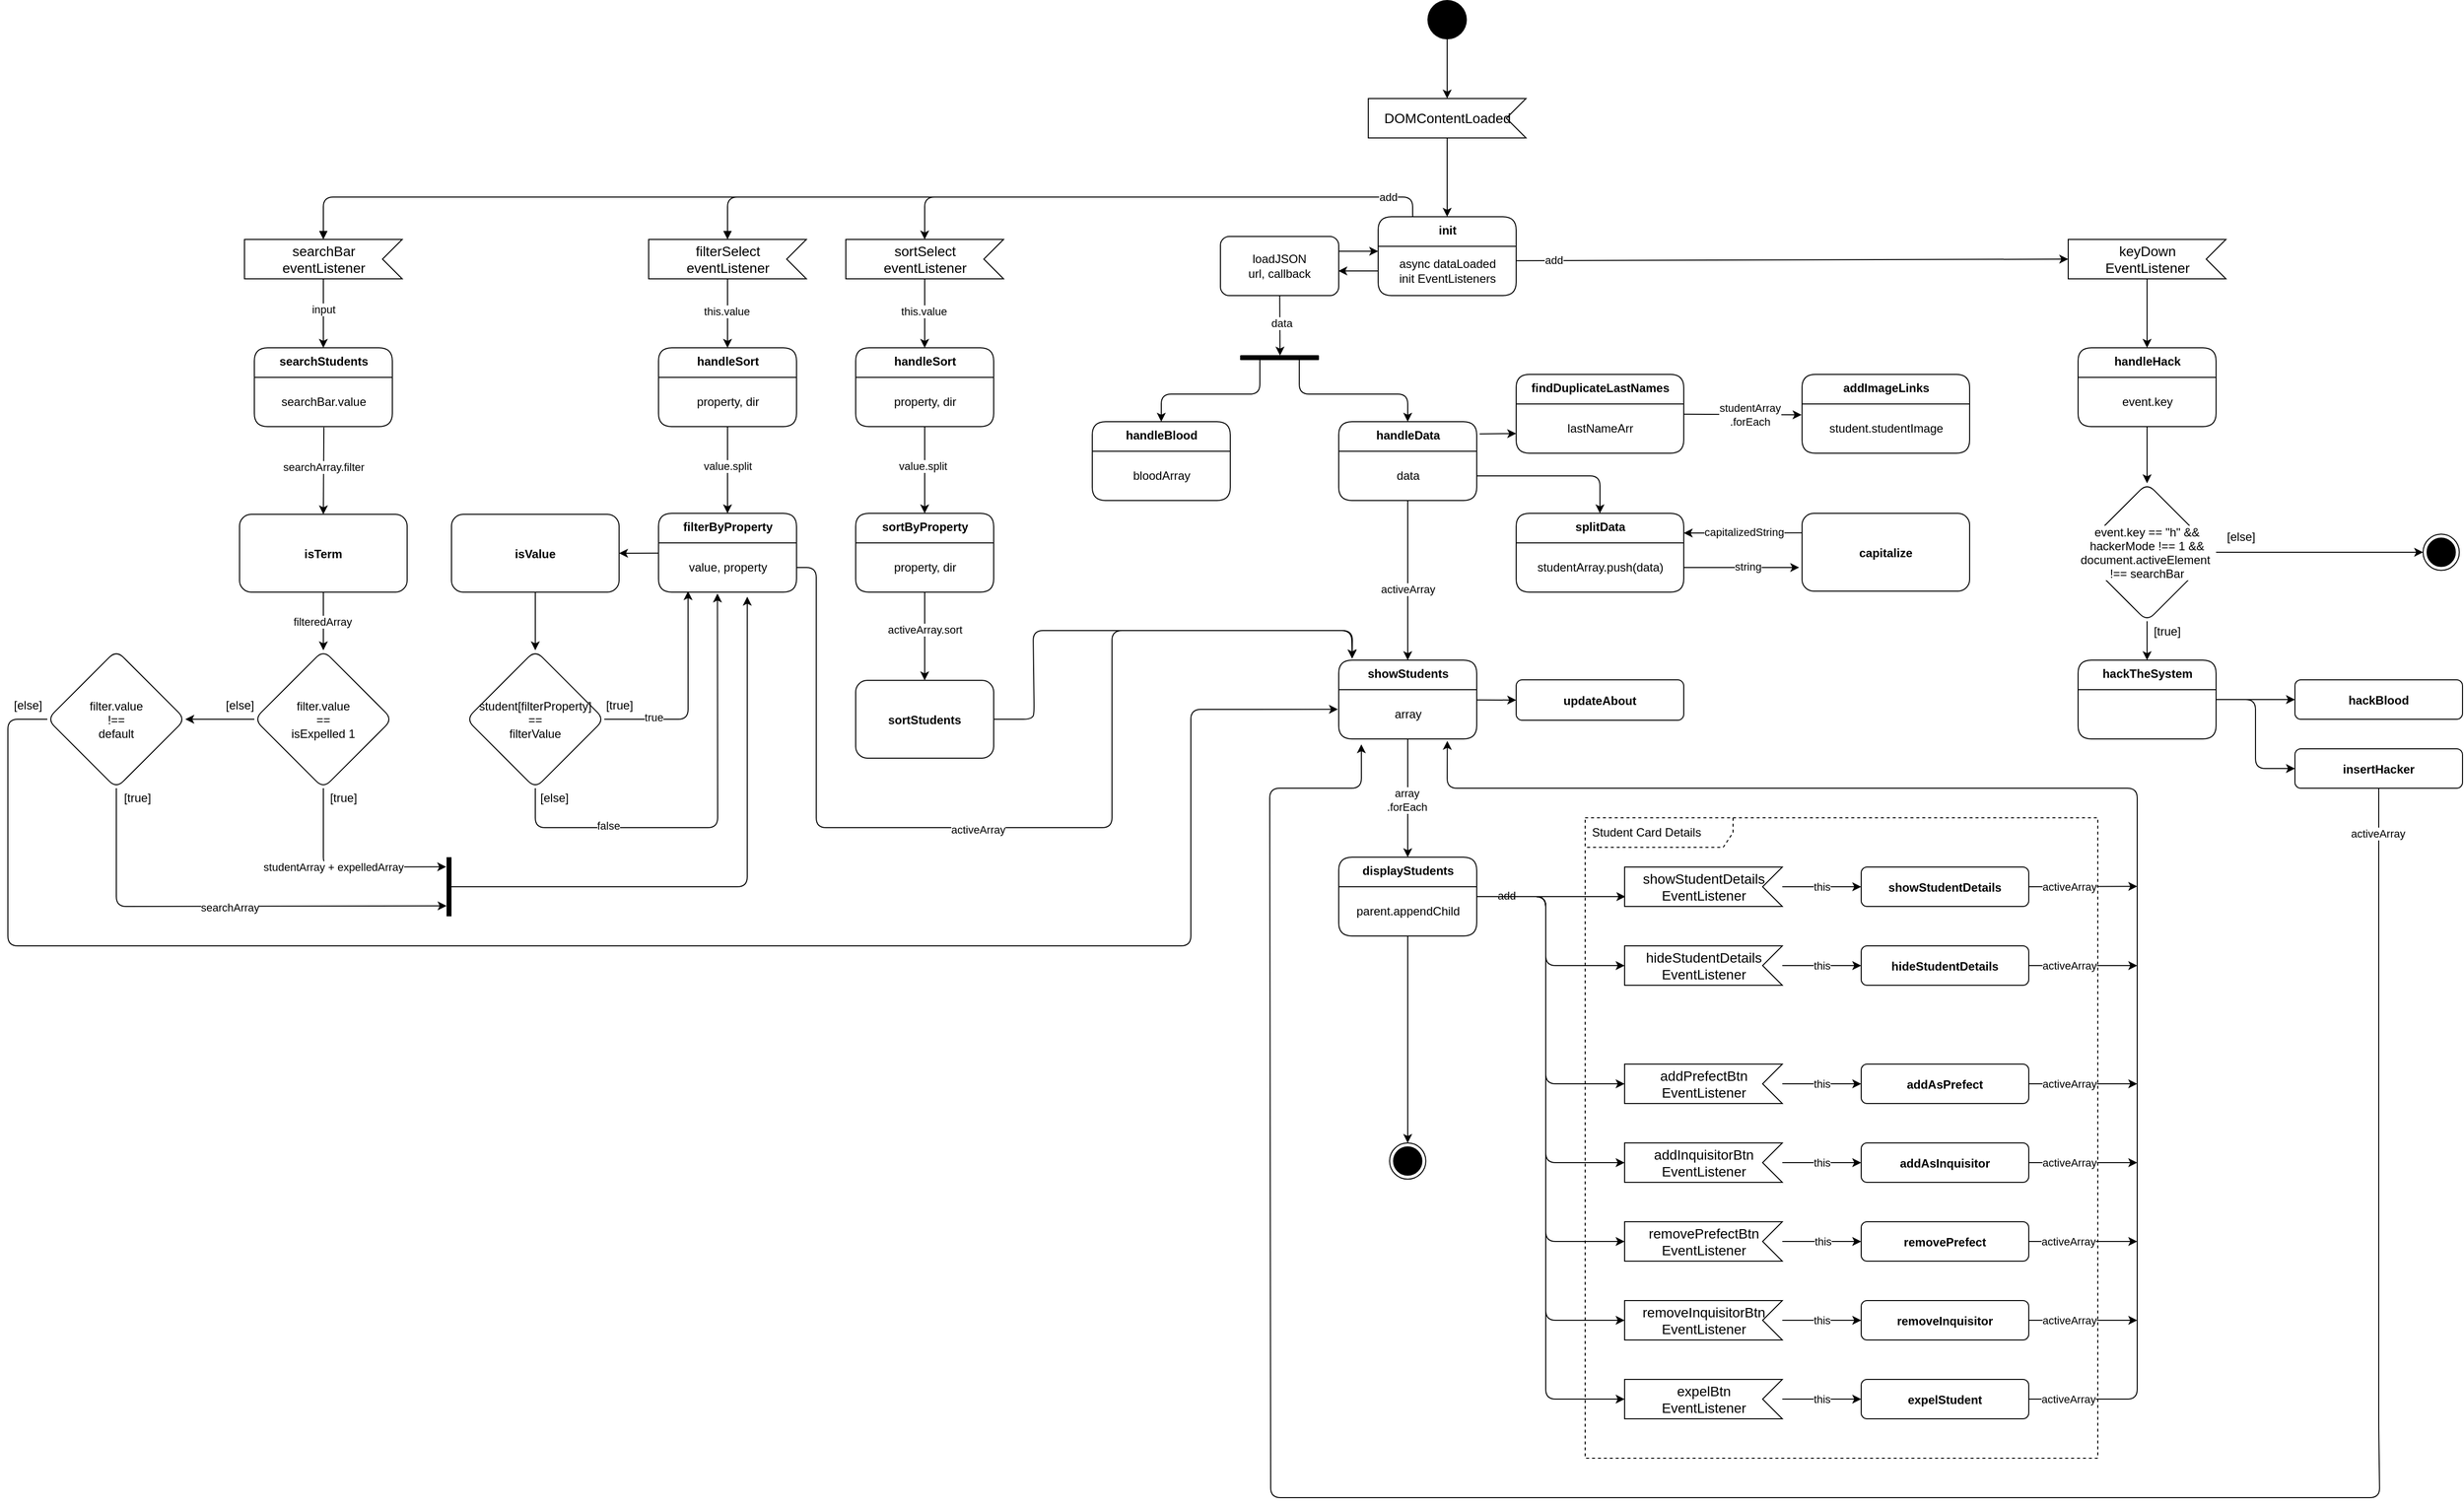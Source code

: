 <mxfile>
    <diagram id="VL7QbkXTZhw0oNpWQRU6" name="Page-1">
        <mxGraphModel dx="3652" dy="1214" grid="1" gridSize="10" guides="1" tooltips="1" connect="1" arrows="1" fold="1" page="1" pageScale="1" pageWidth="827" pageHeight="1169" math="0" shadow="0">
            <root>
                <mxCell id="0"/>
                <mxCell id="1" parent="0"/>
                <mxCell id="176" value="Student Card Details" style="shape=umlFrame;whiteSpace=wrap;html=1;width=150;height=30;boundedLbl=1;verticalAlign=middle;align=left;spacingLeft=5;dashed=1;" vertex="1" parent="1">
                    <mxGeometry x="480" y="870" width="520" height="650" as="geometry"/>
                </mxCell>
                <mxCell id="11" style="edgeStyle=none;html=1;entryX=0;entryY=0;entryDx=80;entryDy=0;entryPerimeter=0;" parent="1" source="3" target="10" edge="1">
                    <mxGeometry relative="1" as="geometry"/>
                </mxCell>
                <mxCell id="3" value="" style="ellipse;fillColor=#000000;strokeColor=none;" parent="1" vertex="1">
                    <mxGeometry x="320" y="40" width="40" height="40" as="geometry"/>
                </mxCell>
                <mxCell id="193" style="edgeStyle=none;html=1;entryX=0;entryY=0;entryDx=80;entryDy=0;entryPerimeter=0;exitX=0.25;exitY=0;exitDx=0;exitDy=0;" edge="1" parent="1" source="4" target="85">
                    <mxGeometry relative="1" as="geometry">
                        <Array as="points">
                            <mxPoint x="305" y="240"/>
                            <mxPoint x="-190" y="240"/>
                        </Array>
                    </mxGeometry>
                </mxCell>
                <mxCell id="194" value="add" style="edgeLabel;html=1;align=center;verticalAlign=middle;resizable=0;points=[];" vertex="1" connectable="0" parent="193">
                    <mxGeometry x="-0.774" relative="1" as="geometry">
                        <mxPoint x="18" as="offset"/>
                    </mxGeometry>
                </mxCell>
                <mxCell id="226" style="edgeStyle=none;html=1;entryX=1;entryY=0.5;entryDx=0;entryDy=0;entryPerimeter=0;exitX=0.997;exitY=0.292;exitDx=0;exitDy=0;exitPerimeter=0;" edge="1" parent="1" source="5" target="198">
                    <mxGeometry relative="1" as="geometry"/>
                </mxCell>
                <mxCell id="227" value="add" style="edgeLabel;html=1;align=center;verticalAlign=middle;resizable=0;points=[];" vertex="1" connectable="0" parent="226">
                    <mxGeometry x="-0.862" y="-1" relative="1" as="geometry">
                        <mxPoint y="-2" as="offset"/>
                    </mxGeometry>
                </mxCell>
                <mxCell id="4" value="init" style="swimlane;fontStyle=1;align=center;verticalAlign=top;childLayout=stackLayout;horizontal=1;startSize=30;horizontalStack=0;resizeParent=1;resizeParentMax=0;resizeLast=0;collapsible=0;marginBottom=0;html=1;rounded=1;" parent="1" vertex="1">
                    <mxGeometry x="270" y="260" width="140" height="80" as="geometry"/>
                </mxCell>
                <mxCell id="5" value="async dataLoaded&lt;br&gt;init EventListeners" style="html=1;strokeColor=none;fillColor=none;align=center;verticalAlign=middle;spacingLeft=4;spacingRight=4;rotatable=0;points=[[0,0.5],[1,0.5]];resizeWidth=1;" parent="4" vertex="1">
                    <mxGeometry y="30" width="140" height="50" as="geometry"/>
                </mxCell>
                <mxCell id="12" style="edgeStyle=none;html=1;exitX=0;exitY=0;exitDx=80;exitDy=40;exitPerimeter=0;entryX=0.5;entryY=0;entryDx=0;entryDy=0;" parent="1" source="10" target="4" edge="1">
                    <mxGeometry relative="1" as="geometry"/>
                </mxCell>
                <mxCell id="10" value="DOMContentLoaded" style="html=1;shape=mxgraph.infographic.ribbonSimple;notch1=20;notch2=0;align=center;verticalAlign=middle;fontSize=14;fontStyle=0;flipH=1;" parent="1" vertex="1">
                    <mxGeometry x="260" y="140" width="160" height="40" as="geometry"/>
                </mxCell>
                <mxCell id="20" style="edgeStyle=none;html=1;exitX=1;exitY=0.25;exitDx=0;exitDy=0;entryX=0;entryY=0.1;entryDx=0;entryDy=0;entryPerimeter=0;" parent="1" source="18" target="5" edge="1">
                    <mxGeometry relative="1" as="geometry">
                        <mxPoint x="270" y="295" as="targetPoint"/>
                    </mxGeometry>
                </mxCell>
                <mxCell id="22" style="edgeStyle=none;html=1;entryX=0.067;entryY=0.494;entryDx=0;entryDy=0;entryPerimeter=0;" parent="1" source="18" target="21" edge="1">
                    <mxGeometry relative="1" as="geometry"/>
                </mxCell>
                <mxCell id="23" value="data" style="edgeLabel;html=1;align=center;verticalAlign=middle;resizable=0;points=[];" parent="22" vertex="1" connectable="0">
                    <mxGeometry x="-0.101" y="1" relative="1" as="geometry">
                        <mxPoint as="offset"/>
                    </mxGeometry>
                </mxCell>
                <mxCell id="18" value="loadJSON&lt;br&gt;url, callback" style="rounded=1;whiteSpace=wrap;html=1;" parent="1" vertex="1">
                    <mxGeometry x="110" y="280" width="120" height="60" as="geometry"/>
                </mxCell>
                <mxCell id="19" style="edgeStyle=none;html=1;entryX=0.997;entryY=0.583;entryDx=0;entryDy=0;entryPerimeter=0;" parent="1" source="5" target="18" edge="1">
                    <mxGeometry relative="1" as="geometry"/>
                </mxCell>
                <mxCell id="26" style="edgeStyle=none;html=1;entryX=0.5;entryY=0;entryDx=0;entryDy=0;" parent="1" source="21" target="24" edge="1">
                    <mxGeometry relative="1" as="geometry">
                        <Array as="points">
                            <mxPoint x="150" y="440"/>
                            <mxPoint x="50" y="440"/>
                        </Array>
                    </mxGeometry>
                </mxCell>
                <mxCell id="29" style="edgeStyle=none;html=1;entryX=0.5;entryY=0;entryDx=0;entryDy=0;" parent="1" source="21" target="27" edge="1">
                    <mxGeometry relative="1" as="geometry">
                        <mxPoint x="340" y="460.0" as="targetPoint"/>
                        <Array as="points">
                            <mxPoint x="190" y="440"/>
                            <mxPoint x="300" y="440"/>
                        </Array>
                    </mxGeometry>
                </mxCell>
                <mxCell id="21" value="" style="html=1;points=[];perimeter=orthogonalPerimeter;fillColor=#000000;strokeColor=none;rounded=1;rotation=90;" parent="1" vertex="1">
                    <mxGeometry x="167.5" y="363" width="5" height="80" as="geometry"/>
                </mxCell>
                <mxCell id="24" value="handleBlood" style="swimlane;fontStyle=1;align=center;verticalAlign=top;childLayout=stackLayout;horizontal=1;startSize=30;horizontalStack=0;resizeParent=1;resizeParentMax=0;resizeLast=0;collapsible=0;marginBottom=0;html=1;rounded=1;" parent="1" vertex="1">
                    <mxGeometry x="-20" y="468" width="140" height="80" as="geometry"/>
                </mxCell>
                <mxCell id="25" value="bloodArray" style="html=1;strokeColor=none;fillColor=none;align=center;verticalAlign=middle;spacingLeft=4;spacingRight=4;rotatable=0;points=[[0,0.5],[1,0.5]];resizeWidth=1;" parent="24" vertex="1">
                    <mxGeometry y="30" width="140" height="50" as="geometry"/>
                </mxCell>
                <mxCell id="27" value="handleData" style="swimlane;fontStyle=1;align=center;verticalAlign=top;childLayout=stackLayout;horizontal=1;startSize=30;horizontalStack=0;resizeParent=1;resizeParentMax=0;resizeLast=0;collapsible=0;marginBottom=0;html=1;rounded=1;" parent="1" vertex="1">
                    <mxGeometry x="230" y="468" width="140" height="80" as="geometry"/>
                </mxCell>
                <mxCell id="28" value="data" style="html=1;strokeColor=none;fillColor=none;align=center;verticalAlign=middle;spacingLeft=4;spacingRight=4;rotatable=0;points=[[0,0.5],[1,0.5]];resizeWidth=1;" parent="27" vertex="1">
                    <mxGeometry y="30" width="140" height="50" as="geometry"/>
                </mxCell>
                <mxCell id="31" style="edgeStyle=none;html=1;entryX=0;entryY=0.5;entryDx=0;entryDy=0;exitX=1.021;exitY=0.155;exitDx=0;exitDy=0;exitPerimeter=0;" parent="1" source="27" edge="1">
                    <mxGeometry relative="1" as="geometry">
                        <mxPoint x="410" y="480" as="targetPoint"/>
                    </mxGeometry>
                </mxCell>
                <mxCell id="32" value="splitData" style="swimlane;fontStyle=1;align=center;verticalAlign=top;childLayout=stackLayout;horizontal=1;startSize=30;horizontalStack=0;resizeParent=1;resizeParentMax=0;resizeLast=0;collapsible=0;marginBottom=0;html=1;rounded=1;" parent="1" vertex="1">
                    <mxGeometry x="410" y="561" width="170" height="80" as="geometry"/>
                </mxCell>
                <mxCell id="33" value="studentArray.push(data)" style="html=1;strokeColor=none;fillColor=none;align=center;verticalAlign=middle;spacingLeft=4;spacingRight=4;rotatable=0;points=[[0,0.5],[1,0.5]];resizeWidth=1;" parent="32" vertex="1">
                    <mxGeometry y="30" width="170" height="50" as="geometry"/>
                </mxCell>
                <mxCell id="35" style="edgeStyle=none;html=1;entryX=0.5;entryY=0;entryDx=0;entryDy=0;" parent="1" source="28" target="32" edge="1">
                    <mxGeometry relative="1" as="geometry">
                        <Array as="points">
                            <mxPoint x="495" y="523"/>
                        </Array>
                    </mxGeometry>
                </mxCell>
                <mxCell id="40" style="edgeStyle=none;html=1;exitX=0;exitY=0.25;exitDx=0;exitDy=0;entryX=1;entryY=0.25;entryDx=0;entryDy=0;" parent="1" source="36" target="32" edge="1">
                    <mxGeometry relative="1" as="geometry"/>
                </mxCell>
                <mxCell id="42" value="capitalizedString" style="edgeLabel;html=1;align=center;verticalAlign=middle;resizable=0;points=[];" parent="40" vertex="1" connectable="0">
                    <mxGeometry x="-0.086" y="-1" relative="1" as="geometry">
                        <mxPoint x="-4" as="offset"/>
                    </mxGeometry>
                </mxCell>
                <mxCell id="36" value="capitalize" style="fontStyle=1;rounded=1;" parent="1" vertex="1">
                    <mxGeometry x="700" y="561" width="170" height="79" as="geometry"/>
                </mxCell>
                <mxCell id="39" style="edgeStyle=none;html=1;entryX=-0.017;entryY=0.696;entryDx=0;entryDy=0;entryPerimeter=0;" parent="1" source="33" target="36" edge="1">
                    <mxGeometry relative="1" as="geometry"/>
                </mxCell>
                <mxCell id="41" value="string" style="edgeLabel;html=1;align=center;verticalAlign=middle;resizable=0;points=[];" parent="39" vertex="1" connectable="0">
                    <mxGeometry x="-0.436" y="1" relative="1" as="geometry">
                        <mxPoint x="32" as="offset"/>
                    </mxGeometry>
                </mxCell>
                <mxCell id="49" style="edgeStyle=none;html=1;entryX=-0.003;entryY=0.22;entryDx=0;entryDy=0;entryPerimeter=0;" parent="1" source="44" target="47" edge="1">
                    <mxGeometry relative="1" as="geometry"/>
                </mxCell>
                <mxCell id="50" value="studentArray&lt;br&gt;.forEach" style="edgeLabel;html=1;align=center;verticalAlign=middle;resizable=0;points=[];" parent="49" vertex="1" connectable="0">
                    <mxGeometry x="-0.279" y="-3" relative="1" as="geometry">
                        <mxPoint x="24" y="-3" as="offset"/>
                    </mxGeometry>
                </mxCell>
                <mxCell id="44" value="findDuplicateLastNames" style="swimlane;fontStyle=1;align=center;verticalAlign=top;childLayout=stackLayout;horizontal=1;startSize=30;horizontalStack=0;resizeParent=1;resizeParentMax=0;resizeLast=0;collapsible=0;marginBottom=0;html=1;rounded=1;" parent="1" vertex="1">
                    <mxGeometry x="410" y="420" width="170" height="80" as="geometry"/>
                </mxCell>
                <mxCell id="45" value="lastNameArr" style="html=1;strokeColor=none;fillColor=none;align=center;verticalAlign=middle;spacingLeft=4;spacingRight=4;rotatable=0;points=[[0,0.5],[1,0.5]];resizeWidth=1;" parent="44" vertex="1">
                    <mxGeometry y="30" width="170" height="50" as="geometry"/>
                </mxCell>
                <mxCell id="46" value="addImageLinks" style="swimlane;fontStyle=1;align=center;verticalAlign=top;childLayout=stackLayout;horizontal=1;startSize=30;horizontalStack=0;resizeParent=1;resizeParentMax=0;resizeLast=0;collapsible=0;marginBottom=0;html=1;rounded=1;" parent="1" vertex="1">
                    <mxGeometry x="700" y="420" width="170" height="80" as="geometry"/>
                </mxCell>
                <mxCell id="47" value="student.studentImage" style="html=1;strokeColor=none;fillColor=none;align=center;verticalAlign=middle;spacingLeft=4;spacingRight=4;rotatable=0;points=[[0,0.5],[1,0.5]];resizeWidth=1;" parent="46" vertex="1">
                    <mxGeometry y="30" width="170" height="50" as="geometry"/>
                </mxCell>
                <mxCell id="58" style="edgeStyle=none;html=1;entryX=0;entryY=0.5;entryDx=0;entryDy=0;" parent="1" source="51" target="57" edge="1">
                    <mxGeometry relative="1" as="geometry"/>
                </mxCell>
                <mxCell id="51" value="showStudents" style="swimlane;fontStyle=1;align=center;verticalAlign=top;childLayout=stackLayout;horizontal=1;startSize=30;horizontalStack=0;resizeParent=1;resizeParentMax=0;resizeLast=0;collapsible=0;marginBottom=0;html=1;rounded=1;" parent="1" vertex="1">
                    <mxGeometry x="230" y="710" width="140" height="80" as="geometry"/>
                </mxCell>
                <mxCell id="52" value="array" style="html=1;strokeColor=none;fillColor=none;align=center;verticalAlign=middle;spacingLeft=4;spacingRight=4;rotatable=0;points=[[0,0.5],[1,0.5]];resizeWidth=1;" parent="51" vertex="1">
                    <mxGeometry y="30" width="140" height="50" as="geometry"/>
                </mxCell>
                <mxCell id="53" style="edgeStyle=none;html=1;entryX=0.5;entryY=0;entryDx=0;entryDy=0;" parent="1" source="28" target="51" edge="1">
                    <mxGeometry relative="1" as="geometry">
                        <mxPoint x="300" y="700" as="targetPoint"/>
                    </mxGeometry>
                </mxCell>
                <mxCell id="54" value="activeArray" style="edgeLabel;html=1;align=center;verticalAlign=middle;resizable=0;points=[];" parent="53" vertex="1" connectable="0">
                    <mxGeometry x="0.483" relative="1" as="geometry">
                        <mxPoint y="-30" as="offset"/>
                    </mxGeometry>
                </mxCell>
                <mxCell id="57" value="updateAbout" style="fontStyle=1;rounded=1;" parent="1" vertex="1">
                    <mxGeometry x="410" y="730" width="170" height="41" as="geometry"/>
                </mxCell>
                <mxCell id="139" style="edgeStyle=none;html=1;entryX=0.995;entryY=0.75;entryDx=0;entryDy=0;entryPerimeter=0;" edge="1" parent="1" source="59" target="137">
                    <mxGeometry relative="1" as="geometry"/>
                </mxCell>
                <mxCell id="140" style="edgeStyle=none;html=1;entryX=1;entryY=0.5;entryDx=0;entryDy=0;entryPerimeter=0;" edge="1" parent="1" source="59" target="138">
                    <mxGeometry relative="1" as="geometry">
                        <Array as="points">
                            <mxPoint x="440" y="950"/>
                            <mxPoint x="440" y="1020"/>
                        </Array>
                    </mxGeometry>
                </mxCell>
                <mxCell id="141" value="add" style="edgeLabel;html=1;align=center;verticalAlign=middle;resizable=0;points=[];" vertex="1" connectable="0" parent="140">
                    <mxGeometry x="-0.824" y="1" relative="1" as="geometry">
                        <mxPoint x="10" as="offset"/>
                    </mxGeometry>
                </mxCell>
                <mxCell id="151" style="edgeStyle=none;html=1;entryX=1;entryY=0.5;entryDx=0;entryDy=0;entryPerimeter=0;" edge="1" parent="1" source="59" target="146">
                    <mxGeometry relative="1" as="geometry">
                        <Array as="points">
                            <mxPoint x="440" y="950"/>
                            <mxPoint x="440" y="1140"/>
                        </Array>
                    </mxGeometry>
                </mxCell>
                <mxCell id="152" style="edgeStyle=none;html=1;entryX=1;entryY=0.5;entryDx=0;entryDy=0;entryPerimeter=0;" edge="1" parent="1" source="59" target="147">
                    <mxGeometry relative="1" as="geometry">
                        <Array as="points">
                            <mxPoint x="440" y="950"/>
                            <mxPoint x="440" y="1220"/>
                        </Array>
                    </mxGeometry>
                </mxCell>
                <mxCell id="153" style="edgeStyle=none;html=1;entryX=1;entryY=0.5;entryDx=0;entryDy=0;entryPerimeter=0;" edge="1" parent="1" source="59" target="148">
                    <mxGeometry relative="1" as="geometry">
                        <Array as="points">
                            <mxPoint x="440" y="950"/>
                            <mxPoint x="440" y="1300"/>
                        </Array>
                    </mxGeometry>
                </mxCell>
                <mxCell id="154" style="edgeStyle=none;html=1;entryX=1;entryY=0.5;entryDx=0;entryDy=0;entryPerimeter=0;" edge="1" parent="1" source="59" target="149">
                    <mxGeometry relative="1" as="geometry">
                        <Array as="points">
                            <mxPoint x="440" y="950"/>
                            <mxPoint x="440" y="1380"/>
                        </Array>
                    </mxGeometry>
                </mxCell>
                <mxCell id="155" style="edgeStyle=none;html=1;entryX=1;entryY=0.5;entryDx=0;entryDy=0;entryPerimeter=0;" edge="1" parent="1" source="59" target="150">
                    <mxGeometry relative="1" as="geometry">
                        <Array as="points">
                            <mxPoint x="440" y="950"/>
                            <mxPoint x="440" y="1460"/>
                        </Array>
                    </mxGeometry>
                </mxCell>
                <mxCell id="59" value="displayStudents" style="swimlane;fontStyle=1;align=center;verticalAlign=top;childLayout=stackLayout;horizontal=1;startSize=30;horizontalStack=0;resizeParent=1;resizeParentMax=0;resizeLast=0;collapsible=0;marginBottom=0;html=1;rounded=1;" parent="1" vertex="1">
                    <mxGeometry x="230" y="910" width="140" height="80" as="geometry"/>
                </mxCell>
                <mxCell id="60" value="parent.appendChild" style="html=1;strokeColor=none;fillColor=none;align=center;verticalAlign=middle;spacingLeft=4;spacingRight=4;rotatable=0;points=[[0,0.5],[1,0.5]];resizeWidth=1;" parent="59" vertex="1">
                    <mxGeometry y="30" width="140" height="50" as="geometry"/>
                </mxCell>
                <mxCell id="64" style="edgeStyle=none;html=1;entryX=0.5;entryY=0;entryDx=0;entryDy=0;" parent="1" source="52" target="59" edge="1">
                    <mxGeometry relative="1" as="geometry"/>
                </mxCell>
                <mxCell id="65" value="array&lt;br&gt;.forEach" style="edgeLabel;html=1;align=center;verticalAlign=middle;resizable=0;points=[];" parent="64" vertex="1" connectable="0">
                    <mxGeometry x="0.174" y="-1" relative="1" as="geometry">
                        <mxPoint y="-9" as="offset"/>
                    </mxGeometry>
                </mxCell>
                <mxCell id="69" style="edgeStyle=none;html=1;entryX=0.5;entryY=0;entryDx=0;entryDy=0;" parent="1" source="66" target="97" edge="1">
                    <mxGeometry relative="1" as="geometry">
                        <mxPoint x="-390" y="420" as="targetPoint"/>
                    </mxGeometry>
                </mxCell>
                <mxCell id="74" value="this.value" style="edgeLabel;html=1;align=center;verticalAlign=middle;resizable=0;points=[];" parent="69" vertex="1" connectable="0">
                    <mxGeometry x="-0.074" y="-1" relative="1" as="geometry">
                        <mxPoint as="offset"/>
                    </mxGeometry>
                </mxCell>
                <mxCell id="66" value="filterSelect&lt;br&gt;eventListener" style="html=1;shape=mxgraph.infographic.ribbonSimple;notch1=20;notch2=0;align=center;verticalAlign=middle;fontSize=14;fontStyle=0;flipH=1;" parent="1" vertex="1">
                    <mxGeometry x="-470" y="283" width="160" height="40" as="geometry"/>
                </mxCell>
                <mxCell id="71" style="edgeStyle=none;html=1;entryX=1;entryY=0.5;entryDx=0;entryDy=0;" parent="1" source="67" target="70" edge="1">
                    <mxGeometry relative="1" as="geometry"/>
                </mxCell>
                <mxCell id="67" value="filterByProperty" style="swimlane;fontStyle=1;align=center;verticalAlign=top;childLayout=stackLayout;horizontal=1;startSize=30;horizontalStack=0;resizeParent=1;resizeParentMax=0;resizeLast=0;collapsible=0;marginBottom=0;html=1;rounded=1;" parent="1" vertex="1">
                    <mxGeometry x="-460" y="561" width="140" height="80" as="geometry"/>
                </mxCell>
                <mxCell id="68" value="value, property" style="html=1;strokeColor=none;fillColor=none;align=center;verticalAlign=middle;spacingLeft=4;spacingRight=4;rotatable=0;points=[[0,0.5],[1,0.5]];resizeWidth=1;" parent="67" vertex="1">
                    <mxGeometry y="30" width="140" height="50" as="geometry"/>
                </mxCell>
                <mxCell id="75" style="edgeStyle=none;html=1;entryX=0.5;entryY=0;entryDx=0;entryDy=0;" parent="1" source="70" target="73" edge="1">
                    <mxGeometry relative="1" as="geometry"/>
                </mxCell>
                <mxCell id="70" value="isValue" style="fontStyle=1;rounded=1;" parent="1" vertex="1">
                    <mxGeometry x="-670" y="562" width="170" height="79" as="geometry"/>
                </mxCell>
                <mxCell id="76" style="edgeStyle=none;html=1;entryX=0.214;entryY=0.98;entryDx=0;entryDy=0;entryPerimeter=0;exitX=1;exitY=0.5;exitDx=0;exitDy=0;" parent="1" source="73" target="68" edge="1">
                    <mxGeometry relative="1" as="geometry">
                        <Array as="points">
                            <mxPoint x="-430" y="770"/>
                        </Array>
                    </mxGeometry>
                </mxCell>
                <mxCell id="81" value="true" style="edgeLabel;html=1;align=center;verticalAlign=middle;resizable=0;points=[];" parent="76" vertex="1" connectable="0">
                    <mxGeometry x="-0.411" y="2" relative="1" as="geometry">
                        <mxPoint x="-14" as="offset"/>
                    </mxGeometry>
                </mxCell>
                <mxCell id="77" style="edgeStyle=none;html=1;entryX=0.427;entryY=1.028;entryDx=0;entryDy=0;entryPerimeter=0;exitX=0.5;exitY=1;exitDx=0;exitDy=0;" parent="1" source="73" target="68" edge="1">
                    <mxGeometry relative="1" as="geometry">
                        <Array as="points">
                            <mxPoint x="-585" y="880"/>
                            <mxPoint x="-400" y="880"/>
                        </Array>
                    </mxGeometry>
                </mxCell>
                <mxCell id="80" value="false" style="edgeLabel;html=1;align=center;verticalAlign=middle;resizable=0;points=[];" parent="77" vertex="1" connectable="0">
                    <mxGeometry x="-0.509" y="2" relative="1" as="geometry">
                        <mxPoint as="offset"/>
                    </mxGeometry>
                </mxCell>
                <mxCell id="73" value="student[filterProperty]&#10;==&#10;filterValue" style="rhombus;rounded=1;labelBackgroundColor=none;" parent="1" vertex="1">
                    <mxGeometry x="-655" y="700" width="140" height="140" as="geometry"/>
                </mxCell>
                <mxCell id="78" value="[else]" style="text;html=1;align=center;verticalAlign=middle;resizable=0;points=[];autosize=1;strokeColor=none;fillColor=none;" parent="1" vertex="1">
                    <mxGeometry x="-586" y="840" width="40" height="20" as="geometry"/>
                </mxCell>
                <mxCell id="79" value="[true]" style="text;html=1;align=center;verticalAlign=middle;resizable=0;points=[];autosize=1;strokeColor=none;fillColor=none;" parent="1" vertex="1">
                    <mxGeometry x="-520" y="746" width="40" height="20" as="geometry"/>
                </mxCell>
                <mxCell id="83" style="edgeStyle=none;html=1;entryX=0.5;entryY=0;entryDx=0;entryDy=0;" parent="1" source="85" target="93" edge="1">
                    <mxGeometry relative="1" as="geometry">
                        <mxPoint x="-190" y="430" as="targetPoint"/>
                    </mxGeometry>
                </mxCell>
                <mxCell id="84" value="this.value" style="edgeLabel;html=1;align=center;verticalAlign=middle;resizable=0;points=[];" parent="83" vertex="1" connectable="0">
                    <mxGeometry x="-0.074" y="-1" relative="1" as="geometry">
                        <mxPoint as="offset"/>
                    </mxGeometry>
                </mxCell>
                <mxCell id="85" value="sortSelect&lt;br&gt;eventListener" style="html=1;shape=mxgraph.infographic.ribbonSimple;notch1=20;notch2=0;align=center;verticalAlign=middle;fontSize=14;fontStyle=0;flipH=1;" parent="1" vertex="1">
                    <mxGeometry x="-270" y="283" width="160" height="40" as="geometry"/>
                </mxCell>
                <mxCell id="89" style="edgeStyle=none;html=1;entryX=0.5;entryY=0;entryDx=0;entryDy=0;" parent="1" source="86" target="88" edge="1">
                    <mxGeometry relative="1" as="geometry"/>
                </mxCell>
                <mxCell id="91" value="activeArray.sort" style="edgeLabel;html=1;align=center;verticalAlign=middle;resizable=0;points=[];" parent="89" vertex="1" connectable="0">
                    <mxGeometry x="-0.162" relative="1" as="geometry">
                        <mxPoint as="offset"/>
                    </mxGeometry>
                </mxCell>
                <mxCell id="86" value="sortByProperty" style="swimlane;fontStyle=1;align=center;verticalAlign=top;childLayout=stackLayout;horizontal=1;startSize=30;horizontalStack=0;resizeParent=1;resizeParentMax=0;resizeLast=0;collapsible=0;marginBottom=0;html=1;rounded=1;" parent="1" vertex="1">
                    <mxGeometry x="-260" y="561" width="140" height="80" as="geometry"/>
                </mxCell>
                <mxCell id="87" value="property, dir" style="html=1;strokeColor=none;fillColor=none;align=center;verticalAlign=middle;spacingLeft=4;spacingRight=4;rotatable=0;points=[[0,0.5],[1,0.5]];resizeWidth=1;" parent="86" vertex="1">
                    <mxGeometry y="30" width="140" height="50" as="geometry"/>
                </mxCell>
                <mxCell id="90" style="edgeStyle=none;html=1;entryX=0.097;entryY=-0.018;entryDx=0;entryDy=0;entryPerimeter=0;" parent="1" source="88" target="51" edge="1">
                    <mxGeometry relative="1" as="geometry">
                        <mxPoint x="90.0" y="930.0" as="targetPoint"/>
                        <Array as="points">
                            <mxPoint x="-80" y="770"/>
                            <mxPoint x="-79" y="760"/>
                            <mxPoint x="-80" y="680"/>
                            <mxPoint x="244" y="680"/>
                        </Array>
                    </mxGeometry>
                </mxCell>
                <mxCell id="88" value="sortStudents" style="fontStyle=1;rounded=1;" parent="1" vertex="1">
                    <mxGeometry x="-260" y="730.5" width="140" height="79" as="geometry"/>
                </mxCell>
                <mxCell id="93" value="handleSort" style="swimlane;fontStyle=1;align=center;verticalAlign=top;childLayout=stackLayout;horizontal=1;startSize=30;horizontalStack=0;resizeParent=1;resizeParentMax=0;resizeLast=0;collapsible=0;marginBottom=0;html=1;rounded=1;" vertex="1" parent="1">
                    <mxGeometry x="-260" y="393" width="140" height="80" as="geometry"/>
                </mxCell>
                <mxCell id="94" value="property, dir" style="html=1;strokeColor=none;fillColor=none;align=center;verticalAlign=middle;spacingLeft=4;spacingRight=4;rotatable=0;points=[[0,0.5],[1,0.5]];resizeWidth=1;" vertex="1" parent="93">
                    <mxGeometry y="30" width="140" height="50" as="geometry"/>
                </mxCell>
                <mxCell id="96" style="edgeStyle=none;html=1;entryX=0.5;entryY=0;entryDx=0;entryDy=0;" edge="1" parent="1" source="94" target="86">
                    <mxGeometry relative="1" as="geometry"/>
                </mxCell>
                <mxCell id="102" value="value.split" style="edgeLabel;html=1;align=center;verticalAlign=middle;resizable=0;points=[];" vertex="1" connectable="0" parent="96">
                    <mxGeometry x="-0.156" y="-2" relative="1" as="geometry">
                        <mxPoint y="3" as="offset"/>
                    </mxGeometry>
                </mxCell>
                <mxCell id="97" value="handleSort" style="swimlane;fontStyle=1;align=center;verticalAlign=top;childLayout=stackLayout;horizontal=1;startSize=30;horizontalStack=0;resizeParent=1;resizeParentMax=0;resizeLast=0;collapsible=0;marginBottom=0;html=1;rounded=1;" vertex="1" parent="1">
                    <mxGeometry x="-460" y="393" width="140" height="80" as="geometry"/>
                </mxCell>
                <mxCell id="98" value="property, dir" style="html=1;strokeColor=none;fillColor=none;align=center;verticalAlign=middle;spacingLeft=4;spacingRight=4;rotatable=0;points=[[0,0.5],[1,0.5]];resizeWidth=1;" vertex="1" parent="97">
                    <mxGeometry y="30" width="140" height="50" as="geometry"/>
                </mxCell>
                <mxCell id="100" style="edgeStyle=none;html=1;entryX=0.5;entryY=0;entryDx=0;entryDy=0;" edge="1" parent="1" source="98" target="67">
                    <mxGeometry relative="1" as="geometry"/>
                </mxCell>
                <mxCell id="101" value="value.split" style="edgeLabel;html=1;align=center;verticalAlign=middle;resizable=0;points=[];" vertex="1" connectable="0" parent="100">
                    <mxGeometry x="-0.25" relative="1" as="geometry">
                        <mxPoint y="7" as="offset"/>
                    </mxGeometry>
                </mxCell>
                <mxCell id="106" style="edgeStyle=none;html=1;entryX=0.5;entryY=0;entryDx=0;entryDy=0;" edge="1" parent="1" source="103" target="104">
                    <mxGeometry relative="1" as="geometry"/>
                </mxCell>
                <mxCell id="107" value="input" style="edgeLabel;html=1;align=center;verticalAlign=middle;resizable=0;points=[];" vertex="1" connectable="0" parent="106">
                    <mxGeometry x="-0.159" y="1" relative="1" as="geometry">
                        <mxPoint x="-1" y="1" as="offset"/>
                    </mxGeometry>
                </mxCell>
                <mxCell id="103" value="searchBar&lt;br&gt;eventListener" style="html=1;shape=mxgraph.infographic.ribbonSimple;notch1=20;notch2=0;align=center;verticalAlign=middle;fontSize=14;fontStyle=0;flipH=1;" vertex="1" parent="1">
                    <mxGeometry x="-880" y="283" width="160" height="40" as="geometry"/>
                </mxCell>
                <mxCell id="109" style="edgeStyle=none;html=1;entryX=0.5;entryY=0;entryDx=0;entryDy=0;exitX=0.504;exitY=1.016;exitDx=0;exitDy=0;exitPerimeter=0;" edge="1" parent="1" source="105" target="108">
                    <mxGeometry relative="1" as="geometry">
                        <mxPoint x="-840" y="473" as="sourcePoint"/>
                        <mxPoint x="-840" y="562" as="targetPoint"/>
                        <Array as="points"/>
                    </mxGeometry>
                </mxCell>
                <mxCell id="110" value="searchArray.filter" style="edgeLabel;html=1;align=center;verticalAlign=middle;resizable=0;points=[];" vertex="1" connectable="0" parent="109">
                    <mxGeometry x="0.143" relative="1" as="geometry">
                        <mxPoint y="-11" as="offset"/>
                    </mxGeometry>
                </mxCell>
                <mxCell id="104" value="searchStudents" style="swimlane;fontStyle=1;align=center;verticalAlign=top;childLayout=stackLayout;horizontal=1;startSize=30;horizontalStack=0;resizeParent=1;resizeParentMax=0;resizeLast=0;collapsible=0;marginBottom=0;html=1;rounded=1;" vertex="1" parent="1">
                    <mxGeometry x="-870" y="393" width="140" height="80" as="geometry"/>
                </mxCell>
                <mxCell id="105" value="searchBar.value" style="html=1;strokeColor=none;fillColor=none;align=center;verticalAlign=middle;spacingLeft=4;spacingRight=4;rotatable=0;points=[[0,0.5],[1,0.5]];resizeWidth=1;" vertex="1" parent="104">
                    <mxGeometry y="30" width="140" height="50" as="geometry"/>
                </mxCell>
                <mxCell id="117" style="edgeStyle=none;html=1;entryX=0.5;entryY=0;entryDx=0;entryDy=0;" edge="1" parent="1" source="108" target="114">
                    <mxGeometry relative="1" as="geometry"/>
                </mxCell>
                <mxCell id="118" value="filteredArray" style="edgeLabel;html=1;align=center;verticalAlign=middle;resizable=0;points=[];" vertex="1" connectable="0" parent="117">
                    <mxGeometry x="0.22" y="-1" relative="1" as="geometry">
                        <mxPoint y="-6" as="offset"/>
                    </mxGeometry>
                </mxCell>
                <mxCell id="108" value="isTerm" style="fontStyle=1;rounded=1;" vertex="1" parent="1">
                    <mxGeometry x="-885" y="562" width="170" height="79" as="geometry"/>
                </mxCell>
                <mxCell id="121" style="edgeStyle=none;html=1;exitX=0.5;exitY=1;exitDx=0;exitDy=0;entryX=-0.08;entryY=0.163;entryDx=0;entryDy=0;entryPerimeter=0;" edge="1" parent="1" source="114" target="129">
                    <mxGeometry relative="1" as="geometry">
                        <mxPoint x="-680" y="920" as="targetPoint"/>
                        <Array as="points">
                            <mxPoint x="-800" y="920"/>
                        </Array>
                    </mxGeometry>
                </mxCell>
                <mxCell id="131" value="studentArray + expelledArray" style="edgeLabel;html=1;align=center;verticalAlign=middle;resizable=0;points=[];" vertex="1" connectable="0" parent="121">
                    <mxGeometry x="-0.021" relative="1" as="geometry">
                        <mxPoint x="-10" as="offset"/>
                    </mxGeometry>
                </mxCell>
                <mxCell id="122" style="edgeStyle=none;html=1;" edge="1" parent="1" source="114">
                    <mxGeometry relative="1" as="geometry">
                        <mxPoint x="-940" y="770" as="targetPoint"/>
                    </mxGeometry>
                </mxCell>
                <mxCell id="114" value="filter.value&#10;==&#10;isExpelled 1" style="rhombus;rounded=1;labelBackgroundColor=none;" vertex="1" parent="1">
                    <mxGeometry x="-870" y="700" width="140" height="140" as="geometry"/>
                </mxCell>
                <mxCell id="119" style="edgeStyle=none;html=1;entryX=0.098;entryY=-0.023;entryDx=0;entryDy=0;exitX=1;exitY=0.5;exitDx=0;exitDy=0;entryPerimeter=0;" edge="1" parent="1" source="68" target="51">
                    <mxGeometry relative="1" as="geometry">
                        <Array as="points">
                            <mxPoint x="-300" y="616"/>
                            <mxPoint x="-300" y="880"/>
                            <mxPoint x="-80" y="880"/>
                            <mxPoint y="880"/>
                            <mxPoint y="680"/>
                            <mxPoint x="243" y="680"/>
                        </Array>
                    </mxGeometry>
                </mxCell>
                <mxCell id="120" value="activeArray" style="edgeLabel;html=1;align=center;verticalAlign=middle;resizable=0;points=[];" vertex="1" connectable="0" parent="119">
                    <mxGeometry x="-0.278" y="-2" relative="1" as="geometry">
                        <mxPoint x="67" as="offset"/>
                    </mxGeometry>
                </mxCell>
                <mxCell id="127" style="edgeStyle=none;html=1;entryX=0;entryY=0.823;entryDx=0;entryDy=0;entryPerimeter=0;" edge="1" parent="1" source="123" target="129">
                    <mxGeometry relative="1" as="geometry">
                        <mxPoint x="-680" y="960" as="targetPoint"/>
                        <Array as="points">
                            <mxPoint x="-1010" y="960"/>
                        </Array>
                    </mxGeometry>
                </mxCell>
                <mxCell id="132" value="searchArray" style="edgeLabel;html=1;align=center;verticalAlign=middle;resizable=0;points=[];" vertex="1" connectable="0" parent="127">
                    <mxGeometry x="0.033" y="-1" relative="1" as="geometry">
                        <mxPoint as="offset"/>
                    </mxGeometry>
                </mxCell>
                <mxCell id="123" value="filter.value&#10;!==&#10;default" style="rhombus;rounded=1;labelBackgroundColor=none;" vertex="1" parent="1">
                    <mxGeometry x="-1080" y="700" width="140" height="140" as="geometry"/>
                </mxCell>
                <mxCell id="125" value="[else]" style="text;html=1;align=center;verticalAlign=middle;resizable=0;points=[];autosize=1;strokeColor=none;fillColor=none;" vertex="1" parent="1">
                    <mxGeometry x="-905" y="746" width="40" height="20" as="geometry"/>
                </mxCell>
                <mxCell id="126" value="[true]" style="text;html=1;align=center;verticalAlign=middle;resizable=0;points=[];autosize=1;strokeColor=none;fillColor=none;" vertex="1" parent="1">
                    <mxGeometry x="-800" y="840" width="40" height="20" as="geometry"/>
                </mxCell>
                <mxCell id="130" style="edgeStyle=none;html=1;entryX=0.643;entryY=1.093;entryDx=0;entryDy=0;entryPerimeter=0;" edge="1" parent="1" source="129" target="68">
                    <mxGeometry relative="1" as="geometry">
                        <Array as="points">
                            <mxPoint x="-370" y="940"/>
                        </Array>
                    </mxGeometry>
                </mxCell>
                <mxCell id="129" value="" style="html=1;points=[];perimeter=orthogonalPerimeter;fillColor=#000000;strokeColor=none;" vertex="1" parent="1">
                    <mxGeometry x="-675" y="910" width="5" height="60" as="geometry"/>
                </mxCell>
                <mxCell id="133" value="[else]" style="text;html=1;align=center;verticalAlign=middle;resizable=0;points=[];autosize=1;strokeColor=none;fillColor=none;" vertex="1" parent="1">
                    <mxGeometry x="-1120" y="746" width="40" height="20" as="geometry"/>
                </mxCell>
                <mxCell id="134" value="[true]" style="text;html=1;align=center;verticalAlign=middle;resizable=0;points=[];autosize=1;strokeColor=none;fillColor=none;" vertex="1" parent="1">
                    <mxGeometry x="-1009" y="840" width="40" height="20" as="geometry"/>
                </mxCell>
                <mxCell id="135" style="edgeStyle=none;html=1;entryX=-0.006;entryY=0.398;entryDx=0;entryDy=0;entryPerimeter=0;" edge="1" parent="1" source="123" target="52">
                    <mxGeometry relative="1" as="geometry">
                        <mxPoint x="229.16" y="759.9" as="targetPoint"/>
                        <mxPoint x="-1080" y="770" as="sourcePoint"/>
                        <Array as="points">
                            <mxPoint x="-1120" y="770"/>
                            <mxPoint x="-1120" y="1000"/>
                            <mxPoint x="80" y="1000"/>
                            <mxPoint x="80" y="760"/>
                        </Array>
                    </mxGeometry>
                </mxCell>
                <mxCell id="145" style="edgeStyle=none;html=1;entryX=0;entryY=0.5;entryDx=0;entryDy=0;" edge="1" parent="1" source="137" target="142">
                    <mxGeometry relative="1" as="geometry"/>
                </mxCell>
                <mxCell id="173" value="this" style="edgeLabel;html=1;align=center;verticalAlign=middle;resizable=0;points=[];" vertex="1" connectable="0" parent="145">
                    <mxGeometry x="-0.335" relative="1" as="geometry">
                        <mxPoint x="13" as="offset"/>
                    </mxGeometry>
                </mxCell>
                <mxCell id="137" value="showStudentDetails&lt;br&gt;EventListener" style="html=1;shape=mxgraph.infographic.ribbonSimple;notch1=20;notch2=0;align=center;verticalAlign=middle;fontSize=14;fontStyle=0;flipH=1;" vertex="1" parent="1">
                    <mxGeometry x="520" y="920" width="160" height="40" as="geometry"/>
                </mxCell>
                <mxCell id="144" style="edgeStyle=none;html=1;entryX=0;entryY=0.5;entryDx=0;entryDy=0;" edge="1" parent="1" source="138" target="143">
                    <mxGeometry relative="1" as="geometry"/>
                </mxCell>
                <mxCell id="172" value="this" style="edgeLabel;html=1;align=center;verticalAlign=middle;resizable=0;points=[];" vertex="1" connectable="0" parent="144">
                    <mxGeometry x="-0.259" relative="1" as="geometry">
                        <mxPoint x="10" as="offset"/>
                    </mxGeometry>
                </mxCell>
                <mxCell id="138" value="hideStudentDetails&lt;br&gt;EventListener" style="html=1;shape=mxgraph.infographic.ribbonSimple;notch1=20;notch2=0;align=center;verticalAlign=middle;fontSize=14;fontStyle=0;flipH=1;" vertex="1" parent="1">
                    <mxGeometry x="520" y="1000" width="160" height="40" as="geometry"/>
                </mxCell>
                <mxCell id="142" value="showStudentDetails" style="fontStyle=1;rounded=1;" vertex="1" parent="1">
                    <mxGeometry x="760" y="920" width="170" height="40" as="geometry"/>
                </mxCell>
                <mxCell id="179" style="edgeStyle=none;html=1;" edge="1" parent="1" source="143">
                    <mxGeometry relative="1" as="geometry">
                        <mxPoint x="1040.0" y="1020.0" as="targetPoint"/>
                    </mxGeometry>
                </mxCell>
                <mxCell id="187" value="activeArray" style="edgeLabel;html=1;align=center;verticalAlign=middle;resizable=0;points=[];" vertex="1" connectable="0" parent="179">
                    <mxGeometry x="-0.195" relative="1" as="geometry">
                        <mxPoint x="-4" as="offset"/>
                    </mxGeometry>
                </mxCell>
                <mxCell id="143" value="hideStudentDetails" style="fontStyle=1;rounded=1;" vertex="1" parent="1">
                    <mxGeometry x="760" y="1000" width="170" height="40" as="geometry"/>
                </mxCell>
                <mxCell id="165" style="edgeStyle=none;html=1;entryX=0;entryY=0.5;entryDx=0;entryDy=0;" edge="1" parent="1" source="146" target="156">
                    <mxGeometry relative="1" as="geometry"/>
                </mxCell>
                <mxCell id="167" value="this" style="edgeLabel;html=1;align=center;verticalAlign=middle;resizable=0;points=[];" vertex="1" connectable="0" parent="165">
                    <mxGeometry x="-0.382" relative="1" as="geometry">
                        <mxPoint x="15" as="offset"/>
                    </mxGeometry>
                </mxCell>
                <mxCell id="146" value="addPrefectBtn&lt;br&gt;EventListener" style="html=1;shape=mxgraph.infographic.ribbonSimple;notch1=20;notch2=0;align=center;verticalAlign=middle;fontSize=14;fontStyle=0;flipH=1;" vertex="1" parent="1">
                    <mxGeometry x="520" y="1120" width="160" height="40" as="geometry"/>
                </mxCell>
                <mxCell id="164" style="edgeStyle=none;html=1;entryX=0;entryY=0.5;entryDx=0;entryDy=0;" edge="1" parent="1" source="147" target="157">
                    <mxGeometry relative="1" as="geometry"/>
                </mxCell>
                <mxCell id="168" value="this" style="edgeLabel;html=1;align=center;verticalAlign=middle;resizable=0;points=[];" vertex="1" connectable="0" parent="164">
                    <mxGeometry x="-0.512" y="2" relative="1" as="geometry">
                        <mxPoint x="20" y="2" as="offset"/>
                    </mxGeometry>
                </mxCell>
                <mxCell id="147" value="addInquisitorBtn&lt;br&gt;EventListener" style="html=1;shape=mxgraph.infographic.ribbonSimple;notch1=20;notch2=0;align=center;verticalAlign=middle;fontSize=14;fontStyle=0;flipH=1;" vertex="1" parent="1">
                    <mxGeometry x="520" y="1200" width="160" height="40" as="geometry"/>
                </mxCell>
                <mxCell id="163" style="edgeStyle=none;html=1;entryX=0;entryY=0.5;entryDx=0;entryDy=0;" edge="1" parent="1" source="148" target="158">
                    <mxGeometry relative="1" as="geometry"/>
                </mxCell>
                <mxCell id="169" value="this" style="edgeLabel;html=1;align=center;verticalAlign=middle;resizable=0;points=[];" vertex="1" connectable="0" parent="163">
                    <mxGeometry x="-0.414" relative="1" as="geometry">
                        <mxPoint x="17" as="offset"/>
                    </mxGeometry>
                </mxCell>
                <mxCell id="148" value="removePrefectBtn&lt;br&gt;EventListener" style="html=1;shape=mxgraph.infographic.ribbonSimple;notch1=20;notch2=0;align=center;verticalAlign=middle;fontSize=14;fontStyle=0;flipH=1;" vertex="1" parent="1">
                    <mxGeometry x="520" y="1280" width="160" height="40" as="geometry"/>
                </mxCell>
                <mxCell id="162" style="edgeStyle=none;html=1;entryX=0;entryY=0.5;entryDx=0;entryDy=0;" edge="1" parent="1" source="149" target="159">
                    <mxGeometry relative="1" as="geometry"/>
                </mxCell>
                <mxCell id="170" value="this" style="edgeLabel;html=1;align=center;verticalAlign=middle;resizable=0;points=[];" vertex="1" connectable="0" parent="162">
                    <mxGeometry x="-0.371" y="1" relative="1" as="geometry">
                        <mxPoint x="15" y="1" as="offset"/>
                    </mxGeometry>
                </mxCell>
                <mxCell id="149" value="removeInquisitorBtn&lt;br&gt;EventListener" style="html=1;shape=mxgraph.infographic.ribbonSimple;notch1=20;notch2=0;align=center;verticalAlign=middle;fontSize=14;fontStyle=0;flipH=1;" vertex="1" parent="1">
                    <mxGeometry x="520" y="1360" width="160" height="40" as="geometry"/>
                </mxCell>
                <mxCell id="161" style="edgeStyle=none;html=1;entryX=0;entryY=0.5;entryDx=0;entryDy=0;" edge="1" parent="1" source="150" target="160">
                    <mxGeometry relative="1" as="geometry"/>
                </mxCell>
                <mxCell id="171" value="this" style="edgeLabel;html=1;align=center;verticalAlign=middle;resizable=0;points=[];" vertex="1" connectable="0" parent="161">
                    <mxGeometry x="-0.458" relative="1" as="geometry">
                        <mxPoint x="18" as="offset"/>
                    </mxGeometry>
                </mxCell>
                <mxCell id="150" value="expelBtn&lt;br&gt;EventListener" style="html=1;shape=mxgraph.infographic.ribbonSimple;notch1=20;notch2=0;align=center;verticalAlign=middle;fontSize=14;fontStyle=0;flipH=1;" vertex="1" parent="1">
                    <mxGeometry x="520" y="1440" width="160" height="40" as="geometry"/>
                </mxCell>
                <mxCell id="180" style="edgeStyle=none;html=1;" edge="1" parent="1" source="156">
                    <mxGeometry relative="1" as="geometry">
                        <mxPoint x="1040" y="1140" as="targetPoint"/>
                    </mxGeometry>
                </mxCell>
                <mxCell id="188" value="activeArray" style="edgeLabel;html=1;align=center;verticalAlign=middle;resizable=0;points=[];" vertex="1" connectable="0" parent="180">
                    <mxGeometry x="-0.317" relative="1" as="geometry">
                        <mxPoint x="3" as="offset"/>
                    </mxGeometry>
                </mxCell>
                <mxCell id="156" value="addAsPrefect" style="fontStyle=1;rounded=1;" vertex="1" parent="1">
                    <mxGeometry x="760" y="1120" width="170" height="40" as="geometry"/>
                </mxCell>
                <mxCell id="181" style="edgeStyle=none;html=1;" edge="1" parent="1" source="157">
                    <mxGeometry relative="1" as="geometry">
                        <mxPoint x="1040" y="1220" as="targetPoint"/>
                    </mxGeometry>
                </mxCell>
                <mxCell id="189" value="activeArray" style="edgeLabel;html=1;align=center;verticalAlign=middle;resizable=0;points=[];" vertex="1" connectable="0" parent="181">
                    <mxGeometry x="-0.391" relative="1" as="geometry">
                        <mxPoint x="7" as="offset"/>
                    </mxGeometry>
                </mxCell>
                <mxCell id="157" value="addAsInquisitor" style="fontStyle=1;rounded=1;" vertex="1" parent="1">
                    <mxGeometry x="760" y="1200" width="170" height="40" as="geometry"/>
                </mxCell>
                <mxCell id="182" style="edgeStyle=none;html=1;" edge="1" parent="1" source="158">
                    <mxGeometry relative="1" as="geometry">
                        <mxPoint x="1040" y="1300" as="targetPoint"/>
                    </mxGeometry>
                </mxCell>
                <mxCell id="190" value="activeArray" style="edgeLabel;html=1;align=center;verticalAlign=middle;resizable=0;points=[];" vertex="1" connectable="0" parent="182">
                    <mxGeometry x="-0.363" relative="1" as="geometry">
                        <mxPoint x="5" as="offset"/>
                    </mxGeometry>
                </mxCell>
                <mxCell id="158" value="removePrefect" style="fontStyle=1;rounded=1;" vertex="1" parent="1">
                    <mxGeometry x="760" y="1280" width="170" height="40" as="geometry"/>
                </mxCell>
                <mxCell id="183" style="edgeStyle=none;html=1;" edge="1" parent="1" source="159">
                    <mxGeometry relative="1" as="geometry">
                        <mxPoint x="1040" y="1380.0" as="targetPoint"/>
                    </mxGeometry>
                </mxCell>
                <mxCell id="191" value="activeArray" style="edgeLabel;html=1;align=center;verticalAlign=middle;resizable=0;points=[];" vertex="1" connectable="0" parent="183">
                    <mxGeometry x="-0.354" y="-1" relative="1" as="geometry">
                        <mxPoint x="5" y="-1" as="offset"/>
                    </mxGeometry>
                </mxCell>
                <mxCell id="159" value="removeInquisitor" style="fontStyle=1;rounded=1;" vertex="1" parent="1">
                    <mxGeometry x="760" y="1360" width="170" height="40" as="geometry"/>
                </mxCell>
                <mxCell id="184" style="edgeStyle=none;html=1;exitX=1;exitY=0.5;exitDx=0;exitDy=0;entryX=0.787;entryY=1.039;entryDx=0;entryDy=0;entryPerimeter=0;" edge="1" parent="1" source="160" target="52">
                    <mxGeometry relative="1" as="geometry">
                        <mxPoint x="340" y="800" as="targetPoint"/>
                        <Array as="points">
                            <mxPoint x="1040" y="1460"/>
                            <mxPoint x="1040" y="840"/>
                            <mxPoint x="340" y="840"/>
                        </Array>
                    </mxGeometry>
                </mxCell>
                <mxCell id="192" value="activeArray" style="edgeLabel;html=1;align=center;verticalAlign=middle;resizable=0;points=[];" vertex="1" connectable="0" parent="184">
                    <mxGeometry x="-0.559" y="2" relative="1" as="geometry">
                        <mxPoint x="-68" y="216" as="offset"/>
                    </mxGeometry>
                </mxCell>
                <mxCell id="160" value="expelStudent" style="fontStyle=1;rounded=1;" vertex="1" parent="1">
                    <mxGeometry x="760" y="1440" width="170" height="40" as="geometry"/>
                </mxCell>
                <mxCell id="195" value="" style="html=1;verticalAlign=bottom;labelBackgroundColor=none;endArrow=block;endFill=1;entryX=0;entryY=0;entryDx=80;entryDy=0;entryPerimeter=0;" edge="1" parent="1" target="66">
                    <mxGeometry width="160" relative="1" as="geometry">
                        <mxPoint x="-180" y="240" as="sourcePoint"/>
                        <mxPoint x="-230" y="270" as="targetPoint"/>
                        <Array as="points">
                            <mxPoint x="-390" y="240"/>
                        </Array>
                    </mxGeometry>
                </mxCell>
                <mxCell id="197" value="" style="html=1;verticalAlign=bottom;labelBackgroundColor=none;endArrow=block;endFill=1;entryX=0;entryY=0;entryDx=80;entryDy=0;entryPerimeter=0;" edge="1" parent="1" target="103">
                    <mxGeometry width="160" relative="1" as="geometry">
                        <mxPoint x="-360" y="240" as="sourcePoint"/>
                        <mxPoint x="-570" y="283" as="targetPoint"/>
                        <Array as="points">
                            <mxPoint x="-800" y="240"/>
                        </Array>
                    </mxGeometry>
                </mxCell>
                <mxCell id="206" style="edgeStyle=none;html=1;entryX=0.5;entryY=0;entryDx=0;entryDy=0;" edge="1" parent="1" source="198" target="199">
                    <mxGeometry relative="1" as="geometry"/>
                </mxCell>
                <mxCell id="198" value="keyDown&lt;br&gt;EventListener" style="html=1;shape=mxgraph.infographic.ribbonSimple;notch1=20;notch2=0;align=center;verticalAlign=middle;fontSize=14;fontStyle=0;flipH=1;" vertex="1" parent="1">
                    <mxGeometry x="970" y="283" width="160" height="40" as="geometry"/>
                </mxCell>
                <mxCell id="208" style="edgeStyle=none;html=1;entryX=0.5;entryY=0;entryDx=0;entryDy=0;" edge="1" parent="1" source="199" target="207">
                    <mxGeometry relative="1" as="geometry"/>
                </mxCell>
                <mxCell id="199" value="handleHack" style="swimlane;fontStyle=1;align=center;verticalAlign=top;childLayout=stackLayout;horizontal=1;startSize=30;horizontalStack=0;resizeParent=1;resizeParentMax=0;resizeLast=0;collapsible=0;marginBottom=0;html=1;rounded=1;" vertex="1" parent="1">
                    <mxGeometry x="980" y="393" width="140" height="80" as="geometry"/>
                </mxCell>
                <mxCell id="200" value="event.key" style="html=1;strokeColor=none;fillColor=none;align=center;verticalAlign=middle;spacingLeft=4;spacingRight=4;rotatable=0;points=[[0,0.5],[1,0.5]];resizeWidth=1;" vertex="1" parent="199">
                    <mxGeometry y="30" width="140" height="50" as="geometry"/>
                </mxCell>
                <mxCell id="204" style="edgeStyle=none;html=1;exitX=1;exitY=0.5;exitDx=0;exitDy=0;" edge="1" parent="1" source="142">
                    <mxGeometry relative="1" as="geometry">
                        <mxPoint x="1040.0" y="939.63" as="targetPoint"/>
                        <mxPoint x="930" y="939.63" as="sourcePoint"/>
                    </mxGeometry>
                </mxCell>
                <mxCell id="205" value="activeArray" style="edgeLabel;html=1;align=center;verticalAlign=middle;resizable=0;points=[];" vertex="1" connectable="0" parent="204">
                    <mxGeometry x="-0.195" relative="1" as="geometry">
                        <mxPoint x="-4" as="offset"/>
                    </mxGeometry>
                </mxCell>
                <mxCell id="211" style="edgeStyle=none;html=1;entryX=0.5;entryY=0;entryDx=0;entryDy=0;" edge="1" parent="1" source="207" target="209">
                    <mxGeometry relative="1" as="geometry"/>
                </mxCell>
                <mxCell id="214" style="edgeStyle=none;html=1;entryX=0;entryY=0.5;entryDx=0;entryDy=0;" edge="1" parent="1" source="207" target="215">
                    <mxGeometry relative="1" as="geometry">
                        <mxPoint x="1280" y="600.5" as="targetPoint"/>
                    </mxGeometry>
                </mxCell>
                <mxCell id="207" value="event.key == &quot;h&quot; &amp;&amp;&#10;hackerMode !== 1 &amp;&amp;&#10;document.activeElement &#10;!== searchBar" style="rhombus;rounded=1;labelBackgroundColor=default;" vertex="1" parent="1">
                    <mxGeometry x="980" y="530.5" width="140" height="140" as="geometry"/>
                </mxCell>
                <mxCell id="220" style="edgeStyle=none;html=1;entryX=0;entryY=0.5;entryDx=0;entryDy=0;" edge="1" parent="1" source="209" target="221">
                    <mxGeometry relative="1" as="geometry">
                        <mxPoint x="1210" y="750" as="targetPoint"/>
                    </mxGeometry>
                </mxCell>
                <mxCell id="223" style="edgeStyle=none;html=1;entryX=0;entryY=0.5;entryDx=0;entryDy=0;" edge="1" parent="1" source="209" target="222">
                    <mxGeometry relative="1" as="geometry">
                        <Array as="points">
                            <mxPoint x="1160" y="750"/>
                            <mxPoint x="1160" y="820"/>
                        </Array>
                    </mxGeometry>
                </mxCell>
                <mxCell id="209" value="hackTheSystem" style="swimlane;fontStyle=1;align=center;verticalAlign=top;childLayout=stackLayout;horizontal=1;startSize=30;horizontalStack=0;resizeParent=1;resizeParentMax=0;resizeLast=0;collapsible=0;marginBottom=0;html=1;rounded=1;" vertex="1" parent="1">
                    <mxGeometry x="980" y="710" width="140" height="80" as="geometry"/>
                </mxCell>
                <mxCell id="212" value="[true]" style="text;html=1;align=center;verticalAlign=middle;resizable=0;points=[];autosize=1;strokeColor=none;fillColor=none;" vertex="1" parent="1">
                    <mxGeometry x="1050" y="670.5" width="40" height="20" as="geometry"/>
                </mxCell>
                <mxCell id="213" value="[else]" style="text;html=1;align=center;verticalAlign=middle;resizable=0;points=[];autosize=1;strokeColor=none;fillColor=none;" vertex="1" parent="1">
                    <mxGeometry x="1125" y="575.25" width="40" height="20" as="geometry"/>
                </mxCell>
                <mxCell id="215" value="" style="ellipse;html=1;shape=endState;fillColor=#000000;strokeColor=#000000;labelBackgroundColor=default;" vertex="1" parent="1">
                    <mxGeometry x="1330" y="582.13" width="36.75" height="36.75" as="geometry"/>
                </mxCell>
                <mxCell id="217" value="" style="ellipse;html=1;shape=endState;fillColor=#000000;strokeColor=#000000;labelBackgroundColor=default;" vertex="1" parent="1">
                    <mxGeometry x="281.62" y="1200" width="36.75" height="36.75" as="geometry"/>
                </mxCell>
                <mxCell id="218" style="edgeStyle=none;html=1;entryX=0.5;entryY=0;entryDx=0;entryDy=0;" edge="1" parent="1" source="60" target="217">
                    <mxGeometry relative="1" as="geometry"/>
                </mxCell>
                <mxCell id="221" value="hackBlood" style="fontStyle=1;rounded=1;" vertex="1" parent="1">
                    <mxGeometry x="1200" y="730" width="170" height="40" as="geometry"/>
                </mxCell>
                <mxCell id="224" style="edgeStyle=none;html=1;entryX=0.164;entryY=1.109;entryDx=0;entryDy=0;entryPerimeter=0;" edge="1" parent="1" source="222" target="52">
                    <mxGeometry relative="1" as="geometry">
                        <Array as="points">
                            <mxPoint x="1285" y="1490"/>
                            <mxPoint x="1286" y="1560"/>
                            <mxPoint x="161" y="1560"/>
                            <mxPoint x="160" y="840"/>
                            <mxPoint x="253" y="840"/>
                        </Array>
                    </mxGeometry>
                </mxCell>
                <mxCell id="225" value="activeArray" style="edgeLabel;html=1;align=center;verticalAlign=middle;resizable=0;points=[];" vertex="1" connectable="0" parent="224">
                    <mxGeometry x="-0.966" y="-1" relative="1" as="geometry">
                        <mxPoint as="offset"/>
                    </mxGeometry>
                </mxCell>
                <mxCell id="222" value="insertHacker" style="fontStyle=1;rounded=1;" vertex="1" parent="1">
                    <mxGeometry x="1200" y="800" width="170" height="40" as="geometry"/>
                </mxCell>
            </root>
        </mxGraphModel>
    </diagram>
</mxfile>